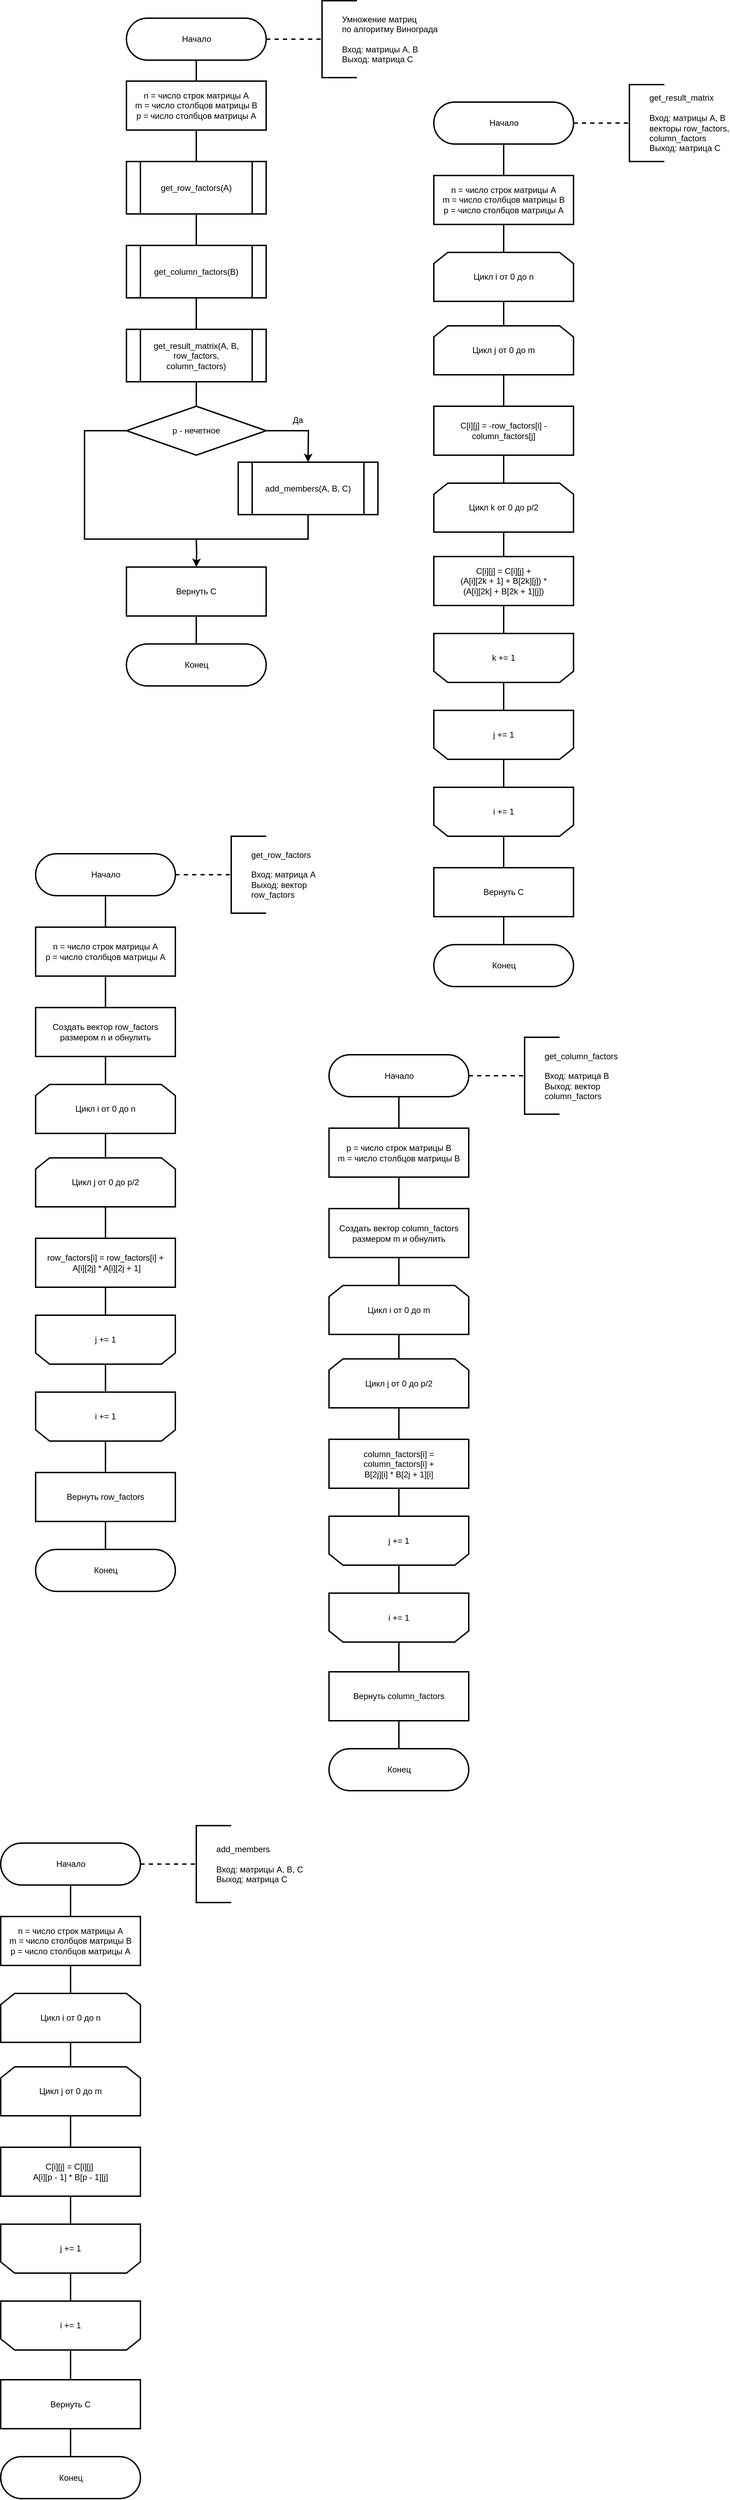 <mxfile>
    <diagram id="000ZN6dYJjvzejGKnjaA" name="Page-1">
        <mxGraphModel dx="960" dy="320" grid="1" gridSize="10" guides="1" tooltips="1" connect="1" arrows="1" fold="1" page="1" pageScale="1" pageWidth="1169" pageHeight="1654" math="0" shadow="0">
            <root>
                <mxCell id="0"/>
                <mxCell id="1" parent="0"/>
                <mxCell id="39" style="edgeStyle=orthogonalEdgeStyle;rounded=0;orthogonalLoop=1;jettySize=auto;html=1;entryX=0;entryY=0.5;entryDx=0;entryDy=0;entryPerimeter=0;endArrow=none;endFill=0;strokeWidth=2;dashed=1;exitX=1;exitY=0.5;exitDx=0;exitDy=0;exitPerimeter=0;" parent="1" source="41" target="43" edge="1">
                    <mxGeometry relative="1" as="geometry">
                        <mxPoint x="530" y="145" as="sourcePoint"/>
                        <Array as="points">
                            <mxPoint x="500" y="75"/>
                            <mxPoint x="500" y="75"/>
                        </Array>
                    </mxGeometry>
                </mxCell>
                <mxCell id="40" style="edgeStyle=orthogonalEdgeStyle;rounded=0;orthogonalLoop=1;jettySize=auto;html=1;exitX=0.5;exitY=0.5;exitDx=0;exitDy=30;exitPerimeter=0;entryX=0.5;entryY=0;entryDx=0;entryDy=0;endArrow=none;endFill=0;strokeWidth=2;" parent="1" source="41" target="47" edge="1">
                    <mxGeometry relative="1" as="geometry"/>
                </mxCell>
                <mxCell id="41" value="&lt;font style=&quot;font-size: 12px&quot;&gt;Начало&lt;/font&gt;" style="html=1;dashed=0;whitespace=wrap;shape=mxgraph.dfd.start;strokeWidth=2;" parent="1" vertex="1">
                    <mxGeometry x="280" y="45" width="200" height="60" as="geometry"/>
                </mxCell>
                <mxCell id="42" style="edgeStyle=orthogonalEdgeStyle;rounded=0;orthogonalLoop=1;jettySize=auto;html=1;exitX=0.5;exitY=1;exitDx=0;exitDy=0;" parent="1" edge="1">
                    <mxGeometry relative="1" as="geometry">
                        <mxPoint x="330" y="195" as="sourcePoint"/>
                        <mxPoint x="330" y="195" as="targetPoint"/>
                    </mxGeometry>
                </mxCell>
                <mxCell id="43" value="&lt;div&gt;&lt;span style=&quot;white-space: pre&quot;&gt;&#9;&lt;/span&gt;Умножение матриц&lt;/div&gt;&lt;div&gt;&lt;span style=&quot;white-space: pre&quot;&gt;&#9;&lt;/span&gt;по алгоритму Винограда&lt;/div&gt;&lt;div&gt;&lt;span&gt;&lt;br&gt;&lt;/span&gt;&lt;/div&gt;&lt;span style=&quot;white-space: pre&quot;&gt;&#9;&lt;/span&gt;Вход: матрицы A, B&lt;br&gt;&lt;span style=&quot;white-space: pre&quot;&gt;&#9;&lt;/span&gt;Выход: матрица C" style="strokeWidth=2;html=1;shape=mxgraph.flowchart.annotation_1;align=left;pointerEvents=1;" parent="1" vertex="1">
                    <mxGeometry x="560" y="20" width="50" height="110" as="geometry"/>
                </mxCell>
                <mxCell id="44" value="" style="edgeStyle=orthogonalEdgeStyle;rounded=0;orthogonalLoop=1;jettySize=auto;html=1;endArrow=none;endFill=0;strokeWidth=2;" parent="1" source="45" target="55" edge="1">
                    <mxGeometry relative="1" as="geometry"/>
                </mxCell>
                <mxCell id="45" value="&lt;font style=&quot;font-size: 12px&quot;&gt;C[i][j] = C[i][j] +&lt;br&gt;(A[i][2k + 1] + B[2k][j]) *&lt;br&gt;(A[i][2k] + B[2k + 1][j])&lt;br&gt;&lt;/font&gt;" style="rounded=0;whiteSpace=wrap;html=1;strokeWidth=2;" parent="1" vertex="1">
                    <mxGeometry x="720" y="815" width="200" height="70" as="geometry"/>
                </mxCell>
                <mxCell id="69" style="edgeStyle=orthogonalEdgeStyle;rounded=0;orthogonalLoop=1;jettySize=auto;html=1;exitX=0.5;exitY=1;exitDx=0;exitDy=0;entryX=0.5;entryY=0;entryDx=0;entryDy=0;strokeWidth=2;endArrow=none;endFill=0;" parent="1" source="47" target="67" edge="1">
                    <mxGeometry relative="1" as="geometry"/>
                </mxCell>
                <mxCell id="47" value="&lt;font&gt;n = число строк матрицы A&lt;br&gt;m = число столбцов матрицы B&lt;br&gt;p = число столбцов матрицы A&lt;br&gt;&lt;/font&gt;" style="rounded=0;whiteSpace=wrap;html=1;strokeWidth=2;" parent="1" vertex="1">
                    <mxGeometry x="280" y="135" width="200" height="70" as="geometry"/>
                </mxCell>
                <mxCell id="48" value="&lt;font style=&quot;font-size: 12px&quot;&gt;Конец&lt;/font&gt;" style="html=1;dashed=0;whitespace=wrap;shape=mxgraph.dfd.start;strokeWidth=2;" parent="1" vertex="1">
                    <mxGeometry x="280" y="940" width="200" height="60" as="geometry"/>
                </mxCell>
                <mxCell id="49" style="edgeStyle=orthogonalEdgeStyle;rounded=0;orthogonalLoop=1;jettySize=auto;html=1;exitX=0.5;exitY=1;exitDx=0;exitDy=0;entryX=0.5;entryY=0;entryDx=0;entryDy=0;endArrow=none;endFill=0;strokeWidth=2;" parent="1" source="60" target="51" edge="1">
                    <mxGeometry relative="1" as="geometry">
                        <mxPoint x="820" y="455" as="sourcePoint"/>
                    </mxGeometry>
                </mxCell>
                <mxCell id="73" style="edgeStyle=orthogonalEdgeStyle;rounded=0;orthogonalLoop=1;jettySize=auto;html=1;exitX=0.5;exitY=1;exitDx=0;exitDy=0;entryX=0.5;entryY=0;entryDx=0;entryDy=0;endArrow=none;endFill=0;strokeWidth=2;" parent="1" source="51" target="72" edge="1">
                    <mxGeometry relative="1" as="geometry"/>
                </mxCell>
                <mxCell id="51" value="Цикл j от 0 до m" style="shape=loopLimit;whiteSpace=wrap;html=1;strokeWidth=2;" parent="1" vertex="1">
                    <mxGeometry x="720" y="485" width="200" height="70" as="geometry"/>
                </mxCell>
                <mxCell id="52" style="edgeStyle=orthogonalEdgeStyle;rounded=0;orthogonalLoop=1;jettySize=auto;html=1;exitX=0.5;exitY=1;exitDx=0;exitDy=0;entryX=0.5;entryY=0;entryDx=0;entryDy=0;strokeWidth=2;endArrow=none;endFill=0;" parent="1" source="53" target="45" edge="1">
                    <mxGeometry relative="1" as="geometry"/>
                </mxCell>
                <mxCell id="53" value="Цикл k от 0 до p/2" style="shape=loopLimit;whiteSpace=wrap;html=1;strokeWidth=2;" parent="1" vertex="1">
                    <mxGeometry x="720" y="710" width="200" height="70" as="geometry"/>
                </mxCell>
                <mxCell id="54" style="edgeStyle=orthogonalEdgeStyle;rounded=0;orthogonalLoop=1;jettySize=auto;html=1;exitX=0.5;exitY=0;exitDx=0;exitDy=0;entryX=0.5;entryY=1;entryDx=0;entryDy=0;endArrow=none;endFill=0;strokeWidth=2;" parent="1" source="55" target="57" edge="1">
                    <mxGeometry relative="1" as="geometry"/>
                </mxCell>
                <mxCell id="55" value="k += 1" style="shape=loopLimit;whiteSpace=wrap;html=1;strokeWidth=2;direction=west;" parent="1" vertex="1">
                    <mxGeometry x="720" y="925" width="200" height="70" as="geometry"/>
                </mxCell>
                <mxCell id="56" style="edgeStyle=orthogonalEdgeStyle;rounded=0;orthogonalLoop=1;jettySize=auto;html=1;exitX=0.5;exitY=0;exitDx=0;exitDy=0;entryX=0.5;entryY=1;entryDx=0;entryDy=0;endArrow=none;endFill=0;strokeWidth=2;" parent="1" source="57" target="62" edge="1">
                    <mxGeometry relative="1" as="geometry"/>
                </mxCell>
                <mxCell id="57" value="j += 1" style="shape=loopLimit;whiteSpace=wrap;html=1;strokeWidth=2;direction=west;" parent="1" vertex="1">
                    <mxGeometry x="720" y="1035" width="200" height="70" as="geometry"/>
                </mxCell>
                <mxCell id="58" style="edgeStyle=orthogonalEdgeStyle;rounded=0;orthogonalLoop=1;jettySize=auto;html=1;exitX=0.5;exitY=1;exitDx=0;exitDy=0;entryX=0.5;entryY=0.5;entryDx=0;entryDy=-30;entryPerimeter=0;endArrow=none;endFill=0;strokeWidth=2;" parent="1" source="59" target="48" edge="1">
                    <mxGeometry relative="1" as="geometry"/>
                </mxCell>
                <mxCell id="187" style="edgeStyle=orthogonalEdgeStyle;rounded=0;orthogonalLoop=1;jettySize=auto;html=1;exitX=0.5;exitY=0;exitDx=0;exitDy=0;endArrow=classic;endFill=1;strokeWidth=2;entryX=0.5;entryY=0;entryDx=0;entryDy=0;" parent="1" target="59" edge="1">
                    <mxGeometry relative="1" as="geometry">
                        <mxPoint x="380" y="790" as="sourcePoint"/>
                    </mxGeometry>
                </mxCell>
                <mxCell id="59" value="&lt;font style=&quot;font-size: 12px&quot;&gt;Вернуть С&lt;br&gt;&lt;/font&gt;" style="rounded=0;whiteSpace=wrap;html=1;strokeWidth=2;" parent="1" vertex="1">
                    <mxGeometry x="280" y="830" width="200" height="70" as="geometry"/>
                </mxCell>
                <mxCell id="60" value="Цикл i от 0 до n" style="shape=loopLimit;whiteSpace=wrap;html=1;strokeWidth=2;" parent="1" vertex="1">
                    <mxGeometry x="720" y="380" width="200" height="70" as="geometry"/>
                </mxCell>
                <mxCell id="202" style="edgeStyle=orthogonalEdgeStyle;rounded=0;orthogonalLoop=1;jettySize=auto;html=1;exitX=0.5;exitY=0;exitDx=0;exitDy=0;entryX=0.5;entryY=0;entryDx=0;entryDy=0;endArrow=none;endFill=0;strokeWidth=2;" parent="1" source="62" target="201" edge="1">
                    <mxGeometry relative="1" as="geometry"/>
                </mxCell>
                <mxCell id="62" value="i += 1" style="shape=loopLimit;whiteSpace=wrap;html=1;strokeWidth=2;direction=west;" parent="1" vertex="1">
                    <mxGeometry x="720" y="1145" width="200" height="70" as="geometry"/>
                </mxCell>
                <mxCell id="70" style="edgeStyle=orthogonalEdgeStyle;rounded=0;orthogonalLoop=1;jettySize=auto;html=1;exitX=0.5;exitY=1;exitDx=0;exitDy=0;entryX=0.5;entryY=0;entryDx=0;entryDy=0;endArrow=none;endFill=0;strokeWidth=2;" parent="1" source="67" target="68" edge="1">
                    <mxGeometry relative="1" as="geometry"/>
                </mxCell>
                <mxCell id="67" value="get_row_factors(A)" style="shape=process;whiteSpace=wrap;html=1;backgroundOutline=1;strokeWidth=2;" parent="1" vertex="1">
                    <mxGeometry x="280" y="250" width="200" height="75" as="geometry"/>
                </mxCell>
                <mxCell id="191" style="edgeStyle=orthogonalEdgeStyle;rounded=0;orthogonalLoop=1;jettySize=auto;html=1;exitX=0.5;exitY=1;exitDx=0;exitDy=0;entryX=0.5;entryY=0;entryDx=0;entryDy=0;endArrow=none;endFill=0;strokeWidth=2;" parent="1" source="68" target="190" edge="1">
                    <mxGeometry relative="1" as="geometry"/>
                </mxCell>
                <mxCell id="68" value="get_column_factors(B)" style="shape=process;whiteSpace=wrap;html=1;backgroundOutline=1;strokeWidth=2;" parent="1" vertex="1">
                    <mxGeometry x="280" y="370" width="200" height="75" as="geometry"/>
                </mxCell>
                <mxCell id="83" style="edgeStyle=orthogonalEdgeStyle;rounded=0;orthogonalLoop=1;jettySize=auto;html=1;exitX=0.5;exitY=1;exitDx=0;exitDy=0;entryX=0.5;entryY=0;entryDx=0;entryDy=0;endArrow=none;endFill=0;strokeWidth=2;" parent="1" source="72" target="53" edge="1">
                    <mxGeometry relative="1" as="geometry"/>
                </mxCell>
                <mxCell id="72" value="&lt;font style=&quot;font-size: 12px&quot;&gt;С[i][j] = -row_factors[i] - column_factors[j]&lt;br&gt;&lt;/font&gt;" style="rounded=0;whiteSpace=wrap;html=1;strokeWidth=2;" parent="1" vertex="1">
                    <mxGeometry x="720" y="600" width="200" height="70" as="geometry"/>
                </mxCell>
                <mxCell id="176" style="edgeStyle=orthogonalEdgeStyle;rounded=0;orthogonalLoop=1;jettySize=auto;html=1;exitX=1;exitY=0.5;exitDx=0;exitDy=0;entryX=0.5;entryY=0;entryDx=0;entryDy=0;endArrow=classic;endFill=1;strokeWidth=2;" parent="1" source="177" edge="1">
                    <mxGeometry relative="1" as="geometry">
                        <mxPoint x="540" y="680" as="targetPoint"/>
                    </mxGeometry>
                </mxCell>
                <mxCell id="185" style="edgeStyle=orthogonalEdgeStyle;rounded=0;orthogonalLoop=1;jettySize=auto;html=1;exitX=0;exitY=0.5;exitDx=0;exitDy=0;entryX=0.5;entryY=1;entryDx=0;entryDy=0;endArrow=none;endFill=0;strokeWidth=2;" parent="1" source="177" target="184" edge="1">
                    <mxGeometry relative="1" as="geometry">
                        <Array as="points">
                            <mxPoint x="220" y="635"/>
                            <mxPoint x="220" y="790"/>
                            <mxPoint x="540" y="790"/>
                        </Array>
                    </mxGeometry>
                </mxCell>
                <mxCell id="177" value="p - нечетное" style="rhombus;whiteSpace=wrap;html=1;strokeWidth=2;" parent="1" vertex="1">
                    <mxGeometry x="280" y="600" width="200" height="70" as="geometry"/>
                </mxCell>
                <mxCell id="182" value="Да" style="text;html=1;align=center;verticalAlign=middle;resizable=0;points=[];autosize=1;strokeColor=none;" parent="1" vertex="1">
                    <mxGeometry x="510" y="610" width="30" height="20" as="geometry"/>
                </mxCell>
                <mxCell id="184" value="add_members(A, B, C)" style="shape=process;whiteSpace=wrap;html=1;backgroundOutline=1;strokeWidth=2;" parent="1" vertex="1">
                    <mxGeometry x="440" y="680" width="200" height="75" as="geometry"/>
                </mxCell>
                <mxCell id="192" style="edgeStyle=orthogonalEdgeStyle;rounded=0;orthogonalLoop=1;jettySize=auto;html=1;exitX=0.5;exitY=1;exitDx=0;exitDy=0;entryX=0.5;entryY=0;entryDx=0;entryDy=0;endArrow=none;endFill=0;strokeWidth=2;" parent="1" source="190" target="177" edge="1">
                    <mxGeometry relative="1" as="geometry"/>
                </mxCell>
                <mxCell id="190" value="get_result_matrix(A, B,&lt;br&gt;row_factors, &lt;br&gt;column_factors)" style="shape=process;whiteSpace=wrap;html=1;backgroundOutline=1;strokeWidth=2;" parent="1" vertex="1">
                    <mxGeometry x="280" y="490" width="200" height="75" as="geometry"/>
                </mxCell>
                <mxCell id="193" style="edgeStyle=orthogonalEdgeStyle;rounded=0;orthogonalLoop=1;jettySize=auto;html=1;entryX=0;entryY=0.5;entryDx=0;entryDy=0;entryPerimeter=0;endArrow=none;endFill=0;strokeWidth=2;dashed=1;exitX=1;exitY=0.5;exitDx=0;exitDy=0;exitPerimeter=0;" parent="1" source="195" target="196" edge="1">
                    <mxGeometry relative="1" as="geometry">
                        <mxPoint x="970" y="265" as="sourcePoint"/>
                        <Array as="points">
                            <mxPoint x="940" y="195"/>
                            <mxPoint x="940" y="195"/>
                        </Array>
                    </mxGeometry>
                </mxCell>
                <mxCell id="198" style="edgeStyle=orthogonalEdgeStyle;rounded=0;orthogonalLoop=1;jettySize=auto;html=1;exitX=0.5;exitY=0.5;exitDx=0;exitDy=30;exitPerimeter=0;entryX=0.5;entryY=0;entryDx=0;entryDy=0;endArrow=none;endFill=0;strokeWidth=2;" parent="1" source="195" target="197" edge="1">
                    <mxGeometry relative="1" as="geometry"/>
                </mxCell>
                <mxCell id="195" value="&lt;font style=&quot;font-size: 12px&quot;&gt;Начало&lt;/font&gt;" style="html=1;dashed=0;whitespace=wrap;shape=mxgraph.dfd.start;strokeWidth=2;" parent="1" vertex="1">
                    <mxGeometry x="720" y="165" width="200" height="60" as="geometry"/>
                </mxCell>
                <mxCell id="196" value="&lt;div&gt;&lt;span style=&quot;white-space: pre&quot;&gt;&#9;&lt;/span&gt;get_result_matrix&lt;/div&gt;&lt;div&gt;&lt;span&gt;&lt;br&gt;&lt;/span&gt;&lt;/div&gt;&lt;span style=&quot;white-space: pre&quot;&gt;&#9;&lt;/span&gt;Вход: матрицы A, B&lt;br&gt;&lt;span style=&quot;white-space: pre&quot;&gt;&#9;&lt;/span&gt;векторы row_factors,&lt;br&gt;&lt;span style=&quot;white-space: pre&quot;&gt;&#9;&lt;/span&gt;column_factors&lt;br&gt;&lt;span style=&quot;white-space: pre&quot;&gt;&#9;&lt;/span&gt;Выход: матрица C" style="strokeWidth=2;html=1;shape=mxgraph.flowchart.annotation_1;align=left;pointerEvents=1;" parent="1" vertex="1">
                    <mxGeometry x="1000" y="140" width="50" height="110" as="geometry"/>
                </mxCell>
                <mxCell id="203" style="edgeStyle=orthogonalEdgeStyle;rounded=0;orthogonalLoop=1;jettySize=auto;html=1;exitX=0.5;exitY=1;exitDx=0;exitDy=0;entryX=0.5;entryY=0;entryDx=0;entryDy=0;endArrow=none;endFill=0;strokeWidth=2;" parent="1" source="197" target="60" edge="1">
                    <mxGeometry relative="1" as="geometry"/>
                </mxCell>
                <mxCell id="197" value="&lt;font&gt;n = число строк матрицы A&lt;br&gt;m = число столбцов матрицы B&lt;br&gt;p = число столбцов матрицы A&lt;br&gt;&lt;/font&gt;" style="rounded=0;whiteSpace=wrap;html=1;strokeWidth=2;" parent="1" vertex="1">
                    <mxGeometry x="720" y="270" width="200" height="70" as="geometry"/>
                </mxCell>
                <mxCell id="199" value="&lt;font style=&quot;font-size: 12px&quot;&gt;Конец&lt;/font&gt;" style="html=1;dashed=0;whitespace=wrap;shape=mxgraph.dfd.start;strokeWidth=2;" parent="1" vertex="1">
                    <mxGeometry x="720" y="1370" width="200" height="60" as="geometry"/>
                </mxCell>
                <mxCell id="200" style="edgeStyle=orthogonalEdgeStyle;rounded=0;orthogonalLoop=1;jettySize=auto;html=1;exitX=0.5;exitY=1;exitDx=0;exitDy=0;entryX=0.5;entryY=0.5;entryDx=0;entryDy=-30;entryPerimeter=0;endArrow=none;endFill=0;strokeWidth=2;" parent="1" source="201" target="199" edge="1">
                    <mxGeometry relative="1" as="geometry"/>
                </mxCell>
                <mxCell id="201" value="&lt;font style=&quot;font-size: 12px&quot;&gt;Вернуть С&lt;br&gt;&lt;/font&gt;" style="rounded=0;whiteSpace=wrap;html=1;strokeWidth=2;" parent="1" vertex="1">
                    <mxGeometry x="720" y="1260" width="200" height="70" as="geometry"/>
                </mxCell>
                <mxCell id="206" style="edgeStyle=orthogonalEdgeStyle;rounded=0;orthogonalLoop=1;jettySize=auto;html=1;exitX=0.5;exitY=1;exitDx=0;exitDy=0;entryX=0.5;entryY=0;entryDx=0;entryDy=0;endArrow=none;endFill=0;strokeWidth=2;" parent="1" source="215" target="208" edge="1">
                    <mxGeometry relative="1" as="geometry">
                        <mxPoint x="250" y="1645" as="sourcePoint"/>
                    </mxGeometry>
                </mxCell>
                <mxCell id="207" style="edgeStyle=orthogonalEdgeStyle;rounded=0;orthogonalLoop=1;jettySize=auto;html=1;exitX=0.5;exitY=1;exitDx=0;exitDy=0;entryX=0.5;entryY=0;entryDx=0;entryDy=0;endArrow=none;endFill=0;strokeWidth=2;" parent="1" source="208" target="219" edge="1">
                    <mxGeometry relative="1" as="geometry"/>
                </mxCell>
                <mxCell id="208" value="Цикл j от 0 до p/2" style="shape=loopLimit;whiteSpace=wrap;html=1;strokeWidth=2;" parent="1" vertex="1">
                    <mxGeometry x="150" y="1675" width="200" height="70" as="geometry"/>
                </mxCell>
                <mxCell id="213" style="edgeStyle=orthogonalEdgeStyle;rounded=0;orthogonalLoop=1;jettySize=auto;html=1;exitX=0.5;exitY=0;exitDx=0;exitDy=0;entryX=0.5;entryY=1;entryDx=0;entryDy=0;endArrow=none;endFill=0;strokeWidth=2;" parent="1" source="214" target="217" edge="1">
                    <mxGeometry relative="1" as="geometry"/>
                </mxCell>
                <mxCell id="214" value="j += 1" style="shape=loopLimit;whiteSpace=wrap;html=1;strokeWidth=2;direction=west;" parent="1" vertex="1">
                    <mxGeometry x="150" y="1900" width="200" height="70" as="geometry"/>
                </mxCell>
                <mxCell id="215" value="Цикл i от 0 до n" style="shape=loopLimit;whiteSpace=wrap;html=1;strokeWidth=2;" parent="1" vertex="1">
                    <mxGeometry x="150" y="1570" width="200" height="70" as="geometry"/>
                </mxCell>
                <mxCell id="216" style="edgeStyle=orthogonalEdgeStyle;rounded=0;orthogonalLoop=1;jettySize=auto;html=1;exitX=0.5;exitY=0;exitDx=0;exitDy=0;entryX=0.5;entryY=0;entryDx=0;entryDy=0;endArrow=none;endFill=0;strokeWidth=2;" parent="1" source="217" target="228" edge="1">
                    <mxGeometry relative="1" as="geometry"/>
                </mxCell>
                <mxCell id="217" value="i += 1" style="shape=loopLimit;whiteSpace=wrap;html=1;strokeWidth=2;direction=west;" parent="1" vertex="1">
                    <mxGeometry x="150" y="2010" width="200" height="70" as="geometry"/>
                </mxCell>
                <mxCell id="232" style="edgeStyle=orthogonalEdgeStyle;rounded=0;orthogonalLoop=1;jettySize=auto;html=1;exitX=0.5;exitY=1;exitDx=0;exitDy=0;entryX=0.5;entryY=1;entryDx=0;entryDy=0;endArrow=none;endFill=0;strokeWidth=2;" parent="1" source="219" target="214" edge="1">
                    <mxGeometry relative="1" as="geometry"/>
                </mxCell>
                <mxCell id="219" value="&lt;font style=&quot;font-size: 12px&quot;&gt;row_factors[i] = row_factors[i] +&lt;br&gt;&amp;nbsp;A[i][2j] * A[i][2j + 1]&lt;br&gt;&lt;/font&gt;" style="rounded=0;whiteSpace=wrap;html=1;strokeWidth=2;" parent="1" vertex="1">
                    <mxGeometry x="150" y="1790" width="200" height="70" as="geometry"/>
                </mxCell>
                <mxCell id="220" style="edgeStyle=orthogonalEdgeStyle;rounded=0;orthogonalLoop=1;jettySize=auto;html=1;entryX=0;entryY=0.5;entryDx=0;entryDy=0;entryPerimeter=0;endArrow=none;endFill=0;strokeWidth=2;dashed=1;exitX=1;exitY=0.5;exitDx=0;exitDy=0;exitPerimeter=0;" parent="1" source="222" target="223" edge="1">
                    <mxGeometry relative="1" as="geometry">
                        <mxPoint x="400" y="1340" as="sourcePoint"/>
                        <Array as="points">
                            <mxPoint x="370" y="1270"/>
                            <mxPoint x="370" y="1270"/>
                        </Array>
                    </mxGeometry>
                </mxCell>
                <mxCell id="230" style="edgeStyle=orthogonalEdgeStyle;rounded=0;orthogonalLoop=1;jettySize=auto;html=1;exitX=0.5;exitY=0.5;exitDx=0;exitDy=30;exitPerimeter=0;entryX=0.5;entryY=0;entryDx=0;entryDy=0;endArrow=none;endFill=0;strokeWidth=2;" parent="1" source="222" target="225" edge="1">
                    <mxGeometry relative="1" as="geometry"/>
                </mxCell>
                <mxCell id="222" value="&lt;font style=&quot;font-size: 12px&quot;&gt;Начало&lt;/font&gt;" style="html=1;dashed=0;whitespace=wrap;shape=mxgraph.dfd.start;strokeWidth=2;" parent="1" vertex="1">
                    <mxGeometry x="150" y="1240" width="200" height="60" as="geometry"/>
                </mxCell>
                <mxCell id="223" value="&lt;div&gt;&lt;span style=&quot;white-space: pre&quot;&gt;&#9;&lt;/span&gt;get_row_factors&lt;/div&gt;&lt;div&gt;&lt;span&gt;&lt;br&gt;&lt;/span&gt;&lt;/div&gt;&lt;span style=&quot;white-space: pre&quot;&gt;&#9;&lt;/span&gt;Вход: матрица A&lt;br&gt;&lt;span style=&quot;white-space: pre&quot;&gt;&#9;&lt;/span&gt;Выход: вектор&lt;br&gt;&lt;span style=&quot;white-space: pre&quot;&gt;&#9;&lt;/span&gt;row_factors" style="strokeWidth=2;html=1;shape=mxgraph.flowchart.annotation_1;align=left;pointerEvents=1;" parent="1" vertex="1">
                    <mxGeometry x="430" y="1215" width="50" height="110" as="geometry"/>
                </mxCell>
                <mxCell id="231" style="edgeStyle=orthogonalEdgeStyle;rounded=0;orthogonalLoop=1;jettySize=auto;html=1;exitX=0.5;exitY=1;exitDx=0;exitDy=0;entryX=0.5;entryY=0;entryDx=0;entryDy=0;endArrow=none;endFill=0;strokeWidth=2;" parent="1" source="225" target="229" edge="1">
                    <mxGeometry relative="1" as="geometry"/>
                </mxCell>
                <mxCell id="225" value="&lt;font&gt;n = число строк матрицы A&lt;br&gt;p = число столбцов матрицы A&lt;br&gt;&lt;/font&gt;" style="rounded=0;whiteSpace=wrap;html=1;strokeWidth=2;" parent="1" vertex="1">
                    <mxGeometry x="150" y="1345" width="200" height="70" as="geometry"/>
                </mxCell>
                <mxCell id="226" value="&lt;font style=&quot;font-size: 12px&quot;&gt;Конец&lt;/font&gt;" style="html=1;dashed=0;whitespace=wrap;shape=mxgraph.dfd.start;strokeWidth=2;" parent="1" vertex="1">
                    <mxGeometry x="150" y="2235" width="200" height="60" as="geometry"/>
                </mxCell>
                <mxCell id="227" style="edgeStyle=orthogonalEdgeStyle;rounded=0;orthogonalLoop=1;jettySize=auto;html=1;exitX=0.5;exitY=1;exitDx=0;exitDy=0;entryX=0.5;entryY=0.5;entryDx=0;entryDy=-30;entryPerimeter=0;endArrow=none;endFill=0;strokeWidth=2;" parent="1" source="228" target="226" edge="1">
                    <mxGeometry relative="1" as="geometry"/>
                </mxCell>
                <mxCell id="228" value="&lt;font style=&quot;font-size: 12px&quot;&gt;Вернуть row_factors&lt;br&gt;&lt;/font&gt;" style="rounded=0;whiteSpace=wrap;html=1;strokeWidth=2;" parent="1" vertex="1">
                    <mxGeometry x="150" y="2125" width="200" height="70" as="geometry"/>
                </mxCell>
                <mxCell id="233" style="edgeStyle=orthogonalEdgeStyle;rounded=0;orthogonalLoop=1;jettySize=auto;html=1;exitX=0.5;exitY=1;exitDx=0;exitDy=0;entryX=0.5;entryY=0;entryDx=0;entryDy=0;endArrow=none;endFill=0;strokeWidth=2;" parent="1" source="229" target="215" edge="1">
                    <mxGeometry relative="1" as="geometry"/>
                </mxCell>
                <mxCell id="229" value="&lt;font&gt;Создать вектор row_factors размером n и обнулить&lt;br&gt;&lt;/font&gt;" style="rounded=0;whiteSpace=wrap;html=1;strokeWidth=2;" parent="1" vertex="1">
                    <mxGeometry x="150" y="1460" width="200" height="70" as="geometry"/>
                </mxCell>
                <mxCell id="234" style="edgeStyle=orthogonalEdgeStyle;rounded=0;orthogonalLoop=1;jettySize=auto;html=1;exitX=0.5;exitY=1;exitDx=0;exitDy=0;entryX=0.5;entryY=0;entryDx=0;entryDy=0;endArrow=none;endFill=0;strokeWidth=2;" parent="1" source="239" target="236" edge="1">
                    <mxGeometry relative="1" as="geometry">
                        <mxPoint x="670" y="1932.5" as="sourcePoint"/>
                    </mxGeometry>
                </mxCell>
                <mxCell id="235" style="edgeStyle=orthogonalEdgeStyle;rounded=0;orthogonalLoop=1;jettySize=auto;html=1;exitX=0.5;exitY=1;exitDx=0;exitDy=0;entryX=0.5;entryY=0;entryDx=0;entryDy=0;endArrow=none;endFill=0;strokeWidth=2;" parent="1" source="236" target="242" edge="1">
                    <mxGeometry relative="1" as="geometry"/>
                </mxCell>
                <mxCell id="236" value="Цикл j от 0 до p/2" style="shape=loopLimit;whiteSpace=wrap;html=1;strokeWidth=2;" parent="1" vertex="1">
                    <mxGeometry x="570" y="1962.5" width="200" height="70" as="geometry"/>
                </mxCell>
                <mxCell id="237" style="edgeStyle=orthogonalEdgeStyle;rounded=0;orthogonalLoop=1;jettySize=auto;html=1;exitX=0.5;exitY=0;exitDx=0;exitDy=0;entryX=0.5;entryY=1;entryDx=0;entryDy=0;endArrow=none;endFill=0;strokeWidth=2;" parent="1" source="238" target="240" edge="1">
                    <mxGeometry relative="1" as="geometry"/>
                </mxCell>
                <mxCell id="238" value="j += 1" style="shape=loopLimit;whiteSpace=wrap;html=1;strokeWidth=2;direction=west;" parent="1" vertex="1">
                    <mxGeometry x="570" y="2187.5" width="200" height="70" as="geometry"/>
                </mxCell>
                <mxCell id="239" value="Цикл i от 0 до m" style="shape=loopLimit;whiteSpace=wrap;html=1;strokeWidth=2;" parent="1" vertex="1">
                    <mxGeometry x="570" y="1857.5" width="200" height="70" as="geometry"/>
                </mxCell>
                <mxCell id="254" style="edgeStyle=orthogonalEdgeStyle;rounded=0;orthogonalLoop=1;jettySize=auto;html=1;exitX=0.5;exitY=0;exitDx=0;exitDy=0;entryX=0.5;entryY=0;entryDx=0;entryDy=0;endArrow=none;endFill=0;strokeWidth=2;" parent="1" source="240" target="253" edge="1">
                    <mxGeometry relative="1" as="geometry"/>
                </mxCell>
                <mxCell id="240" value="i += 1" style="shape=loopLimit;whiteSpace=wrap;html=1;strokeWidth=2;direction=west;" parent="1" vertex="1">
                    <mxGeometry x="570" y="2297.5" width="200" height="70" as="geometry"/>
                </mxCell>
                <mxCell id="241" style="edgeStyle=orthogonalEdgeStyle;rounded=0;orthogonalLoop=1;jettySize=auto;html=1;exitX=0.5;exitY=1;exitDx=0;exitDy=0;entryX=0.5;entryY=1;entryDx=0;entryDy=0;endArrow=none;endFill=0;strokeWidth=2;" parent="1" source="242" target="238" edge="1">
                    <mxGeometry relative="1" as="geometry"/>
                </mxCell>
                <mxCell id="242" value="&lt;font style=&quot;font-size: 12px&quot;&gt;column_factors[i] = &lt;br&gt;column_factors[i] + &lt;br&gt;B[2j][i] * B[2j + 1][i]&lt;br&gt;&lt;/font&gt;" style="rounded=0;whiteSpace=wrap;html=1;strokeWidth=2;" parent="1" vertex="1">
                    <mxGeometry x="570" y="2077.5" width="200" height="70" as="geometry"/>
                </mxCell>
                <mxCell id="243" style="edgeStyle=orthogonalEdgeStyle;rounded=0;orthogonalLoop=1;jettySize=auto;html=1;entryX=0;entryY=0.5;entryDx=0;entryDy=0;entryPerimeter=0;endArrow=none;endFill=0;strokeWidth=2;dashed=1;exitX=1;exitY=0.5;exitDx=0;exitDy=0;exitPerimeter=0;" parent="1" source="245" target="246" edge="1">
                    <mxGeometry relative="1" as="geometry">
                        <mxPoint x="820" y="1627.5" as="sourcePoint"/>
                        <Array as="points">
                            <mxPoint x="790" y="1557.5"/>
                            <mxPoint x="790" y="1557.5"/>
                        </Array>
                    </mxGeometry>
                </mxCell>
                <mxCell id="244" style="edgeStyle=orthogonalEdgeStyle;rounded=0;orthogonalLoop=1;jettySize=auto;html=1;exitX=0.5;exitY=0.5;exitDx=0;exitDy=30;exitPerimeter=0;entryX=0.5;entryY=0;entryDx=0;entryDy=0;endArrow=none;endFill=0;strokeWidth=2;" parent="1" source="245" target="248" edge="1">
                    <mxGeometry relative="1" as="geometry"/>
                </mxCell>
                <mxCell id="245" value="&lt;font style=&quot;font-size: 12px&quot;&gt;Начало&lt;/font&gt;" style="html=1;dashed=0;whitespace=wrap;shape=mxgraph.dfd.start;strokeWidth=2;" parent="1" vertex="1">
                    <mxGeometry x="570" y="1527.5" width="200" height="60" as="geometry"/>
                </mxCell>
                <mxCell id="246" value="&lt;div&gt;&lt;span style=&quot;white-space: pre&quot;&gt;&#9;&lt;/span&gt;get_column_factors&lt;/div&gt;&lt;div&gt;&lt;span&gt;&lt;br&gt;&lt;/span&gt;&lt;/div&gt;&lt;span style=&quot;white-space: pre&quot;&gt;&#9;&lt;/span&gt;Вход: матрица B&lt;br&gt;&lt;span style=&quot;white-space: pre&quot;&gt;&#9;&lt;/span&gt;Выход: вектор&lt;br&gt;&lt;span style=&quot;white-space: pre&quot;&gt;&#9;&lt;/span&gt;column_factors" style="strokeWidth=2;html=1;shape=mxgraph.flowchart.annotation_1;align=left;pointerEvents=1;" parent="1" vertex="1">
                    <mxGeometry x="850" y="1502.5" width="50" height="110" as="geometry"/>
                </mxCell>
                <mxCell id="247" style="edgeStyle=orthogonalEdgeStyle;rounded=0;orthogonalLoop=1;jettySize=auto;html=1;exitX=0.5;exitY=1;exitDx=0;exitDy=0;entryX=0.5;entryY=0;entryDx=0;entryDy=0;endArrow=none;endFill=0;strokeWidth=2;" parent="1" source="248" target="250" edge="1">
                    <mxGeometry relative="1" as="geometry"/>
                </mxCell>
                <mxCell id="248" value="&lt;font&gt;p = число строк матрицы B&lt;br&gt;m = число столбцов матрицы B&lt;br&gt;&lt;/font&gt;" style="rounded=0;whiteSpace=wrap;html=1;strokeWidth=2;" parent="1" vertex="1">
                    <mxGeometry x="570" y="1632.5" width="200" height="70" as="geometry"/>
                </mxCell>
                <mxCell id="249" style="edgeStyle=orthogonalEdgeStyle;rounded=0;orthogonalLoop=1;jettySize=auto;html=1;exitX=0.5;exitY=1;exitDx=0;exitDy=0;entryX=0.5;entryY=0;entryDx=0;entryDy=0;endArrow=none;endFill=0;strokeWidth=2;" parent="1" source="250" target="239" edge="1">
                    <mxGeometry relative="1" as="geometry"/>
                </mxCell>
                <mxCell id="250" value="&lt;font&gt;Создать вектор column_factors размером m и обнулить&lt;br&gt;&lt;/font&gt;" style="rounded=0;whiteSpace=wrap;html=1;strokeWidth=2;" parent="1" vertex="1">
                    <mxGeometry x="570" y="1747.5" width="200" height="70" as="geometry"/>
                </mxCell>
                <mxCell id="251" value="&lt;font style=&quot;font-size: 12px&quot;&gt;Конец&lt;/font&gt;" style="html=1;dashed=0;whitespace=wrap;shape=mxgraph.dfd.start;strokeWidth=2;" parent="1" vertex="1">
                    <mxGeometry x="570" y="2520" width="200" height="60" as="geometry"/>
                </mxCell>
                <mxCell id="252" style="edgeStyle=orthogonalEdgeStyle;rounded=0;orthogonalLoop=1;jettySize=auto;html=1;exitX=0.5;exitY=1;exitDx=0;exitDy=0;entryX=0.5;entryY=0.5;entryDx=0;entryDy=-30;entryPerimeter=0;endArrow=none;endFill=0;strokeWidth=2;" parent="1" source="253" target="251" edge="1">
                    <mxGeometry relative="1" as="geometry"/>
                </mxCell>
                <mxCell id="253" value="&lt;font style=&quot;font-size: 12px&quot;&gt;Вернуть column_factors&lt;br&gt;&lt;/font&gt;" style="rounded=0;whiteSpace=wrap;html=1;strokeWidth=2;" parent="1" vertex="1">
                    <mxGeometry x="570" y="2410" width="200" height="70" as="geometry"/>
                </mxCell>
                <mxCell id="255" style="edgeStyle=orthogonalEdgeStyle;rounded=0;orthogonalLoop=1;jettySize=auto;html=1;exitX=0.5;exitY=1;exitDx=0;exitDy=0;entryX=0.5;entryY=0;entryDx=0;entryDy=0;endArrow=none;endFill=0;strokeWidth=2;" parent="1" source="260" target="257" edge="1">
                    <mxGeometry relative="1" as="geometry">
                        <mxPoint x="200" y="2945" as="sourcePoint"/>
                    </mxGeometry>
                </mxCell>
                <mxCell id="256" style="edgeStyle=orthogonalEdgeStyle;rounded=0;orthogonalLoop=1;jettySize=auto;html=1;exitX=0.5;exitY=1;exitDx=0;exitDy=0;entryX=0.5;entryY=0;entryDx=0;entryDy=0;endArrow=none;endFill=0;strokeWidth=2;" parent="1" source="257" target="264" edge="1">
                    <mxGeometry relative="1" as="geometry"/>
                </mxCell>
                <mxCell id="257" value="Цикл j от 0 до m" style="shape=loopLimit;whiteSpace=wrap;html=1;strokeWidth=2;" parent="1" vertex="1">
                    <mxGeometry x="100" y="2975" width="200" height="70" as="geometry"/>
                </mxCell>
                <mxCell id="258" style="edgeStyle=orthogonalEdgeStyle;rounded=0;orthogonalLoop=1;jettySize=auto;html=1;exitX=0.5;exitY=0;exitDx=0;exitDy=0;entryX=0.5;entryY=1;entryDx=0;entryDy=0;endArrow=none;endFill=0;strokeWidth=2;" parent="1" source="259" target="262" edge="1">
                    <mxGeometry relative="1" as="geometry"/>
                </mxCell>
                <mxCell id="259" value="j += 1" style="shape=loopLimit;whiteSpace=wrap;html=1;strokeWidth=2;direction=west;" parent="1" vertex="1">
                    <mxGeometry x="100" y="3200" width="200" height="70" as="geometry"/>
                </mxCell>
                <mxCell id="260" value="Цикл i от 0 до n" style="shape=loopLimit;whiteSpace=wrap;html=1;strokeWidth=2;" parent="1" vertex="1">
                    <mxGeometry x="100" y="2870" width="200" height="70" as="geometry"/>
                </mxCell>
                <mxCell id="261" style="edgeStyle=orthogonalEdgeStyle;rounded=0;orthogonalLoop=1;jettySize=auto;html=1;exitX=0.5;exitY=0;exitDx=0;exitDy=0;entryX=0.5;entryY=0;entryDx=0;entryDy=0;endArrow=none;endFill=0;strokeWidth=2;" parent="1" source="262" target="275" edge="1">
                    <mxGeometry relative="1" as="geometry"/>
                </mxCell>
                <mxCell id="262" value="i += 1" style="shape=loopLimit;whiteSpace=wrap;html=1;strokeWidth=2;direction=west;" parent="1" vertex="1">
                    <mxGeometry x="100" y="3310" width="200" height="70" as="geometry"/>
                </mxCell>
                <mxCell id="263" style="edgeStyle=orthogonalEdgeStyle;rounded=0;orthogonalLoop=1;jettySize=auto;html=1;exitX=0.5;exitY=1;exitDx=0;exitDy=0;entryX=0.5;entryY=1;entryDx=0;entryDy=0;endArrow=none;endFill=0;strokeWidth=2;" parent="1" source="264" target="259" edge="1">
                    <mxGeometry relative="1" as="geometry"/>
                </mxCell>
                <mxCell id="264" value="&lt;font style=&quot;font-size: 12px&quot;&gt;C[i][j] = C[i][j]&amp;nbsp;&lt;br&gt;A[i][p - 1] * B[p - 1][j]&lt;br&gt;&lt;/font&gt;" style="rounded=0;whiteSpace=wrap;html=1;strokeWidth=2;" parent="1" vertex="1">
                    <mxGeometry x="100" y="3090" width="200" height="70" as="geometry"/>
                </mxCell>
                <mxCell id="265" style="edgeStyle=orthogonalEdgeStyle;rounded=0;orthogonalLoop=1;jettySize=auto;html=1;entryX=0;entryY=0.5;entryDx=0;entryDy=0;entryPerimeter=0;endArrow=none;endFill=0;strokeWidth=2;dashed=1;exitX=1;exitY=0.5;exitDx=0;exitDy=0;exitPerimeter=0;" parent="1" source="267" target="268" edge="1">
                    <mxGeometry relative="1" as="geometry">
                        <mxPoint x="350" y="2755" as="sourcePoint"/>
                        <Array as="points">
                            <mxPoint x="320" y="2685"/>
                            <mxPoint x="320" y="2685"/>
                        </Array>
                    </mxGeometry>
                </mxCell>
                <mxCell id="266" style="edgeStyle=orthogonalEdgeStyle;rounded=0;orthogonalLoop=1;jettySize=auto;html=1;exitX=0.5;exitY=0.5;exitDx=0;exitDy=30;exitPerimeter=0;entryX=0.5;entryY=0;entryDx=0;entryDy=0;endArrow=none;endFill=0;strokeWidth=2;" parent="1" source="267" target="270" edge="1">
                    <mxGeometry relative="1" as="geometry"/>
                </mxCell>
                <mxCell id="267" value="&lt;font style=&quot;font-size: 12px&quot;&gt;Начало&lt;/font&gt;" style="html=1;dashed=0;whitespace=wrap;shape=mxgraph.dfd.start;strokeWidth=2;" parent="1" vertex="1">
                    <mxGeometry x="100" y="2655" width="200" height="60" as="geometry"/>
                </mxCell>
                <mxCell id="268" value="&lt;div&gt;&lt;span style=&quot;white-space: pre&quot;&gt;&#9;&lt;/span&gt;add_members&lt;/div&gt;&lt;div&gt;&lt;span&gt;&lt;br&gt;&lt;/span&gt;&lt;/div&gt;&lt;span style=&quot;white-space: pre&quot;&gt;&#9;&lt;/span&gt;Вход: матрицы A, B, C&lt;br&gt;&lt;span style=&quot;white-space: pre&quot;&gt;&#9;&lt;/span&gt;Выход: матрица C" style="strokeWidth=2;html=1;shape=mxgraph.flowchart.annotation_1;align=left;pointerEvents=1;" parent="1" vertex="1">
                    <mxGeometry x="380" y="2630" width="50" height="110" as="geometry"/>
                </mxCell>
                <mxCell id="280" style="edgeStyle=orthogonalEdgeStyle;rounded=0;orthogonalLoop=1;jettySize=auto;html=1;exitX=0.5;exitY=1;exitDx=0;exitDy=0;entryX=0.5;entryY=0;entryDx=0;entryDy=0;endArrow=none;endFill=0;strokeWidth=2;" parent="1" source="270" target="260" edge="1">
                    <mxGeometry relative="1" as="geometry"/>
                </mxCell>
                <mxCell id="270" value="&lt;font&gt;n = число строк матрицы A&lt;br&gt;m = число столбцов матрицы B&lt;br&gt;p = число столбцов матрицы A&lt;br&gt;&lt;/font&gt;" style="rounded=0;whiteSpace=wrap;html=1;strokeWidth=2;" parent="1" vertex="1">
                    <mxGeometry x="100" y="2760" width="200" height="70" as="geometry"/>
                </mxCell>
                <mxCell id="273" value="&lt;font style=&quot;font-size: 12px&quot;&gt;Конец&lt;/font&gt;" style="html=1;dashed=0;whitespace=wrap;shape=mxgraph.dfd.start;strokeWidth=2;" parent="1" vertex="1">
                    <mxGeometry x="100" y="3532.5" width="200" height="60" as="geometry"/>
                </mxCell>
                <mxCell id="274" style="edgeStyle=orthogonalEdgeStyle;rounded=0;orthogonalLoop=1;jettySize=auto;html=1;exitX=0.5;exitY=1;exitDx=0;exitDy=0;entryX=0.5;entryY=0.5;entryDx=0;entryDy=-30;entryPerimeter=0;endArrow=none;endFill=0;strokeWidth=2;" parent="1" source="275" target="273" edge="1">
                    <mxGeometry relative="1" as="geometry"/>
                </mxCell>
                <mxCell id="275" value="&lt;font style=&quot;font-size: 12px&quot;&gt;Вернуть С&lt;br&gt;&lt;/font&gt;" style="rounded=0;whiteSpace=wrap;html=1;strokeWidth=2;" parent="1" vertex="1">
                    <mxGeometry x="100" y="3422.5" width="200" height="70" as="geometry"/>
                </mxCell>
            </root>
        </mxGraphModel>
    </diagram>
</mxfile>